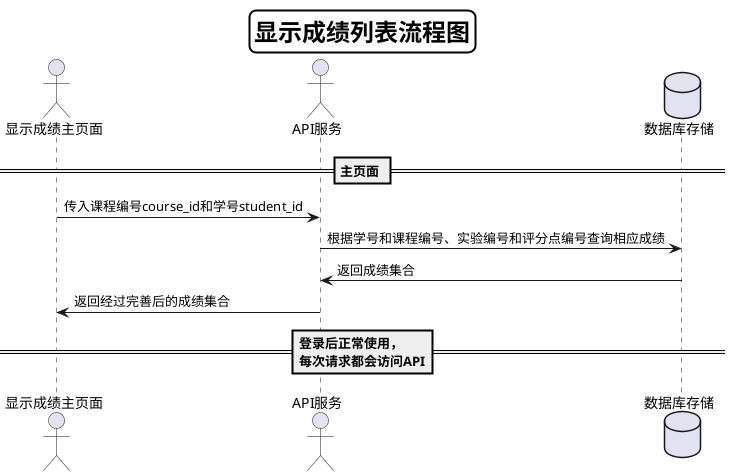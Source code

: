 @startuml
skinparam titleBorderRoundCorner 15
skinparam titleBorderThickness 2
skinparam titleBorderColor #Black
skinparam titleFontSize 24
Title 显示成绩列表流程图


actor 显示成绩主页面
actor API服务
database 数据库存储

== 主页面 ==
显示成绩主页面->API服务:传入课程编号course_id和学号student_id
API服务->数据库存储:根据学号和课程编号、实验编号和评分点编号查询相应成绩
数据库存储->API服务:返回成绩集合
API服务->显示成绩主页面:返回经过完善后的成绩集合
== 登录后正常使用，\n每次请求都会访问API==

@enduml